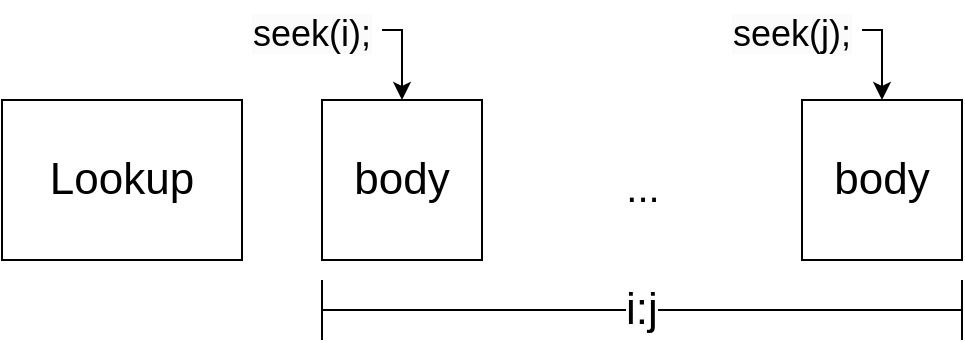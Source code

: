 <mxfile version="24.0.4" type="device" pages="8">
  <diagram name="Lookup" id="99cRSf7tibIR4LTFag5N">
    <mxGraphModel dx="1591" dy="1117" grid="1" gridSize="10" guides="1" tooltips="1" connect="1" arrows="1" fold="1" page="1" pageScale="1" pageWidth="1400" pageHeight="1400" math="0" shadow="0">
      <root>
        <mxCell id="0" />
        <mxCell id="1" parent="0" />
        <mxCell id="lY5xhKyxChRA9pRhjd0q-141" value="body" style="whiteSpace=wrap;html=1;aspect=fixed;fontSize=22;container=0;" parent="1" vertex="1">
          <mxGeometry x="240" y="80" width="80" height="80" as="geometry" />
        </mxCell>
        <mxCell id="lY5xhKyxChRA9pRhjd0q-144" value="Lookup" style="whiteSpace=wrap;html=1;fontSize=22;container=0;" parent="1" vertex="1">
          <mxGeometry x="80" y="80" width="120" height="80" as="geometry" />
        </mxCell>
        <mxCell id="osK2eFMuCYya0lGRVM3H-3" value="i:j" style="shape=crossbar;whiteSpace=wrap;html=1;rounded=1;fontSize=22;labelBackgroundColor=default;" parent="1" vertex="1">
          <mxGeometry x="240" y="170" width="320" height="30" as="geometry" />
        </mxCell>
        <mxCell id="osK2eFMuCYya0lGRVM3H-8" value="body" style="whiteSpace=wrap;html=1;aspect=fixed;fontSize=22;container=0;" parent="1" vertex="1">
          <mxGeometry x="480" y="80" width="80" height="80" as="geometry" />
        </mxCell>
        <mxCell id="osK2eFMuCYya0lGRVM3H-27" value="..." style="text;html=1;align=center;verticalAlign=middle;resizable=0;points=[];autosize=1;strokeColor=none;fillColor=none;fontSize=20;" parent="1" vertex="1">
          <mxGeometry x="380" y="103" width="40" height="40" as="geometry" />
        </mxCell>
        <mxCell id="osK2eFMuCYya0lGRVM3H-54" style="edgeStyle=orthogonalEdgeStyle;rounded=0;orthogonalLoop=1;jettySize=auto;html=1;exitX=1;exitY=0.5;exitDx=0;exitDy=0;entryX=0.5;entryY=0;entryDx=0;entryDy=0;" parent="1" source="osK2eFMuCYya0lGRVM3H-53" target="lY5xhKyxChRA9pRhjd0q-141" edge="1">
          <mxGeometry relative="1" as="geometry" />
        </mxCell>
        <mxCell id="osK2eFMuCYya0lGRVM3H-53" value="&lt;span style=&quot;color: rgb(0, 0, 0); font-family: Helvetica; font-size: 18px; font-style: normal; font-variant-ligatures: normal; font-variant-caps: normal; font-weight: 400; letter-spacing: normal; orphans: 2; text-indent: 0px; text-transform: none; widows: 2; word-spacing: 0px; -webkit-text-stroke-width: 0px; white-space: normal; background-color: rgb(251, 251, 251); text-decoration-thickness: initial; text-decoration-style: initial; text-decoration-color: initial; float: none; display: inline !important;&quot;&gt;seek(i);&lt;/span&gt;" style="text;whiteSpace=wrap;html=1;fontSize=18;align=center;" parent="1" vertex="1">
          <mxGeometry x="200" y="30" width="70" height="30" as="geometry" />
        </mxCell>
        <mxCell id="osK2eFMuCYya0lGRVM3H-56" style="edgeStyle=orthogonalEdgeStyle;rounded=0;orthogonalLoop=1;jettySize=auto;html=1;exitX=1;exitY=0.5;exitDx=0;exitDy=0;entryX=0.5;entryY=0;entryDx=0;entryDy=0;" parent="1" source="osK2eFMuCYya0lGRVM3H-55" target="osK2eFMuCYya0lGRVM3H-8" edge="1">
          <mxGeometry relative="1" as="geometry" />
        </mxCell>
        <mxCell id="osK2eFMuCYya0lGRVM3H-55" value="&lt;span style=&quot;color: rgb(0, 0, 0); font-family: Helvetica; font-size: 18px; font-style: normal; font-variant-ligatures: normal; font-variant-caps: normal; font-weight: 400; letter-spacing: normal; orphans: 2; text-indent: 0px; text-transform: none; widows: 2; word-spacing: 0px; -webkit-text-stroke-width: 0px; white-space: normal; background-color: rgb(251, 251, 251); text-decoration-thickness: initial; text-decoration-style: initial; text-decoration-color: initial; float: none; display: inline !important;&quot;&gt;seek(j);&lt;/span&gt;" style="text;whiteSpace=wrap;html=1;fontSize=18;align=center;" parent="1" vertex="1">
          <mxGeometry x="440" y="30" width="70" height="30" as="geometry" />
        </mxCell>
        <mxCell id="osK2eFMuCYya0lGRVM3H-125" style="edgeStyle=orthogonalEdgeStyle;rounded=0;orthogonalLoop=1;jettySize=auto;html=1;exitX=1;exitY=0.5;exitDx=0;exitDy=0;entryX=0.38;entryY=0;entryDx=0;entryDy=0;entryPerimeter=0;" parent="1" edge="1">
          <mxGeometry relative="1" as="geometry">
            <mxPoint x="570" y="1205" as="sourcePoint" />
          </mxGeometry>
        </mxCell>
      </root>
    </mxGraphModel>
  </diagram>
  <diagram id="ylDirh2M8qI252BCmY9j" name="Run">
    <mxGraphModel dx="2025" dy="1422" grid="1" gridSize="10" guides="1" tooltips="1" connect="1" arrows="1" fold="1" page="1" pageScale="1" pageWidth="1400" pageHeight="1400" math="0" shadow="0">
      <root>
        <mxCell id="0" />
        <mxCell id="1" parent="0" />
        <mxCell id="T9nI8R6rze_jWcYrUksr-1" value="body" style="whiteSpace=wrap;html=1;aspect=fixed;fontSize=22;container=0;" vertex="1" parent="1">
          <mxGeometry x="240" y="80" width="80" height="80" as="geometry" />
        </mxCell>
        <mxCell id="T9nI8R6rze_jWcYrUksr-2" value="Run" style="whiteSpace=wrap;html=1;fontSize=22;container=0;" vertex="1" parent="1">
          <mxGeometry x="80" y="80" width="120" height="80" as="geometry" />
        </mxCell>
        <mxCell id="T9nI8R6rze_jWcYrUksr-3" value="i:j" style="shape=crossbar;whiteSpace=wrap;html=1;rounded=1;fontSize=22;labelBackgroundColor=default;" vertex="1" parent="1">
          <mxGeometry x="240" y="170" width="320" height="30" as="geometry" />
        </mxCell>
        <mxCell id="T9nI8R6rze_jWcYrUksr-4" value="body" style="whiteSpace=wrap;html=1;aspect=fixed;fontSize=22;container=0;" vertex="1" parent="1">
          <mxGeometry x="480" y="80" width="80" height="80" as="geometry" />
        </mxCell>
        <mxCell id="T9nI8R6rze_jWcYrUksr-5" value="..." style="text;html=1;align=center;verticalAlign=middle;resizable=0;points=[];autosize=1;strokeColor=none;fillColor=none;fontSize=20;" vertex="1" parent="1">
          <mxGeometry x="380" y="103" width="40" height="40" as="geometry" />
        </mxCell>
      </root>
    </mxGraphModel>
  </diagram>
  <diagram id="ocHXH0rSCpLF63VTY8hc" name="Spike">
    <mxGraphModel dx="1114" dy="782" grid="1" gridSize="10" guides="1" tooltips="1" connect="1" arrows="1" fold="1" page="1" pageScale="1" pageWidth="1400" pageHeight="1400" math="0" shadow="0">
      <root>
        <mxCell id="0" />
        <mxCell id="1" parent="0" />
        <mxCell id="BGWu2wN3qLHHeTp1Cg-F-1" value="body" style="whiteSpace=wrap;html=1;aspect=fixed;fontSize=22;container=0;" vertex="1" parent="1">
          <mxGeometry x="240" y="80" width="80" height="80" as="geometry" />
        </mxCell>
        <mxCell id="BGWu2wN3qLHHeTp1Cg-F-2" value="Spike" style="whiteSpace=wrap;html=1;fontSize=22;container=0;" vertex="1" parent="1">
          <mxGeometry x="80" y="80" width="120" height="80" as="geometry" />
        </mxCell>
        <mxCell id="BGWu2wN3qLHHeTp1Cg-F-3" value="i:j-1" style="shape=crossbar;whiteSpace=wrap;html=1;rounded=1;fontSize=22;labelBackgroundColor=default;" vertex="1" parent="1">
          <mxGeometry x="240" y="170" width="320" height="30" as="geometry" />
        </mxCell>
        <mxCell id="BGWu2wN3qLHHeTp1Cg-F-4" value="body" style="whiteSpace=wrap;html=1;aspect=fixed;fontSize=22;container=0;" vertex="1" parent="1">
          <mxGeometry x="480" y="80" width="80" height="80" as="geometry" />
        </mxCell>
        <mxCell id="BGWu2wN3qLHHeTp1Cg-F-5" value="..." style="text;html=1;align=center;verticalAlign=middle;resizable=0;points=[];autosize=1;strokeColor=none;fillColor=none;fontSize=20;" vertex="1" parent="1">
          <mxGeometry x="380" y="103" width="40" height="40" as="geometry" />
        </mxCell>
        <mxCell id="BGWu2wN3qLHHeTp1Cg-F-6" value="tail" style="whiteSpace=wrap;html=1;aspect=fixed;fontSize=22;container=0;" vertex="1" parent="1">
          <mxGeometry x="560" y="80" width="80" height="80" as="geometry" />
        </mxCell>
        <mxCell id="BGWu2wN3qLHHeTp1Cg-F-7" value="j:j" style="shape=crossbar;whiteSpace=wrap;html=1;rounded=1;fontSize=22;labelBackgroundColor=default;" vertex="1" parent="1">
          <mxGeometry x="560" y="170" width="80" height="30" as="geometry" />
        </mxCell>
      </root>
    </mxGraphModel>
  </diagram>
  <diagram id="yCtodAs_s71iVF30l_JW" name="Sequence">
    <mxGraphModel dx="1591" dy="1117" grid="1" gridSize="10" guides="1" tooltips="1" connect="1" arrows="1" fold="1" page="1" pageScale="1" pageWidth="1400" pageHeight="1400" math="0" shadow="0">
      <root>
        <mxCell id="0" />
        <mxCell id="1" parent="0" />
        <mxCell id="4W0TxlgAJsGKnrd83rxE-1" value="Sequence" style="whiteSpace=wrap;html=1;fontSize=22;container=0;" vertex="1" parent="1">
          <mxGeometry x="80" y="80" width="120" height="80" as="geometry" />
        </mxCell>
        <mxCell id="4W0TxlgAJsGKnrd83rxE-2" value="&lt;div style=&quot;font-size: 22px;&quot;&gt;head&lt;/div&gt;" style="whiteSpace=wrap;html=1;fontSize=22;container=0;points=[[0,0,0,0,0],[0,0.25,0,0,0],[0,0.5,0,0,0],[0,0.75,0,0,0],[0,1,0,0,0],[0.25,0,0,0,0],[0.25,1,0,0,0],[0.38,0,0,0,0],[0.5,0,0,0,0],[0.5,1,0,0,0],[0.63,0,0,0,0],[0.75,0,0,0,0],[0.75,1,0,0,0],[1,0,0,0,0],[1,0.25,0,0,0],[1,0.5,0,0,0],[1,0.75,0,0,0],[1,1,0,0,0]];labelBackgroundColor=none;fillColor=#f8cecc;strokeColor=#b85450;" vertex="1" parent="1">
          <mxGeometry x="240" y="80" width="130" height="80" as="geometry" />
        </mxCell>
        <mxCell id="4W0TxlgAJsGKnrd83rxE-3" value="&lt;div style=&quot;font-size: 22px;&quot;&gt;tail&lt;/div&gt;" style="whiteSpace=wrap;html=1;fontSize=22;container=0;points=[[0,0,0,0,0],[0,0.25,0,0,0],[0,0.5,0,0,0],[0,0.75,0,0,0],[0,1,0,0,0],[0.25,0,0,0,0],[0.25,1,0,0,0],[0.38,0,0,0,0],[0.5,0,0,0,0],[0.5,1,0,0,0],[0.63,0,0,0,0],[0.75,0,0,0,0],[0.75,1,0,0,0],[1,0,0,0,0],[1,0.25,0,0,0],[1,0.5,0,0,0],[1,0.75,0,0,0],[1,1,0,0,0]];fillColor=#dae8fc;strokeColor=#6c8ebf;" vertex="1" parent="1">
          <mxGeometry x="370" y="80" width="320" height="80" as="geometry" />
        </mxCell>
      </root>
    </mxGraphModel>
  </diagram>
  <diagram id="ROtP6oh92NQK-m-jbLzz" name="Stepper">
    <mxGraphModel dx="1114" dy="782" grid="1" gridSize="10" guides="1" tooltips="1" connect="1" arrows="1" fold="1" page="1" pageScale="1" pageWidth="1400" pageHeight="1400" math="0" shadow="0">
      <root>
        <mxCell id="0" />
        <mxCell id="1" parent="0" />
        <mxCell id="qFZ-Lf4aqcOAscgPBQhG-1" value="Stepper" style="whiteSpace=wrap;html=1;fontSize=22;container=0;" vertex="1" parent="1">
          <mxGeometry x="80" y="80" width="120" height="80" as="geometry" />
        </mxCell>
        <mxCell id="qFZ-Lf4aqcOAscgPBQhG-2" value="i:j" style="shape=crossbar;whiteSpace=wrap;html=1;rounded=1;fontSize=22;labelBackgroundColor=default;" vertex="1" parent="1">
          <mxGeometry x="240" y="200" width="450" height="30" as="geometry" />
        </mxCell>
        <mxCell id="qFZ-Lf4aqcOAscgPBQhG-3" style="edgeStyle=orthogonalEdgeStyle;rounded=0;orthogonalLoop=1;jettySize=auto;html=1;exitX=0.63;exitY=0;exitDx=0;exitDy=0;exitPerimeter=0;entryX=0;entryY=0.5;entryDx=0;entryDy=0;" edge="1" parent="1" source="qFZ-Lf4aqcOAscgPBQhG-4" target="qFZ-Lf4aqcOAscgPBQhG-7">
          <mxGeometry relative="1" as="geometry" />
        </mxCell>
        <mxCell id="qFZ-Lf4aqcOAscgPBQhG-4" value="&lt;div style=&quot;font-size: 22px;&quot;&gt;body&lt;/div&gt;" style="whiteSpace=wrap;html=1;fontSize=22;container=0;points=[[0,0,0,0,0],[0,0.25,0,0,0],[0,0.5,0,0,0],[0,0.75,0,0,0],[0,1,0,0,0],[0.25,0,0,0,0],[0.25,1,0,0,0],[0.38,0,0,0,0],[0.5,0,0,0,0],[0.5,1,0,0,0],[0.63,0,0,0,0],[0.75,0,0,0,0],[0.75,1,0,0,0],[1,0,0,0,0],[1,0.25,0,0,0],[1,0.5,0,0,0],[1,0.75,0,0,0],[1,1,0,0,0]];" vertex="1" parent="1">
          <mxGeometry x="240" y="80" width="130" height="80" as="geometry" />
        </mxCell>
        <mxCell id="qFZ-Lf4aqcOAscgPBQhG-5" value="..." style="text;html=1;align=center;verticalAlign=middle;resizable=0;points=[];autosize=1;strokeColor=none;fillColor=none;fontSize=20;" vertex="1" parent="1">
          <mxGeometry x="530" y="100" width="40" height="40" as="geometry" />
        </mxCell>
        <mxCell id="qFZ-Lf4aqcOAscgPBQhG-6" value="&lt;span style=&quot;color: rgb(0, 0, 0); font-family: Helvetica; font-size: 18px; font-style: normal; font-variant-ligatures: normal; font-variant-caps: normal; font-weight: 400; letter-spacing: normal; orphans: 2; text-indent: 0px; text-transform: none; widows: 2; word-spacing: 0px; -webkit-text-stroke-width: 0px; white-space: normal; background-color: rgb(251, 251, 251); text-decoration-thickness: initial; text-decoration-style: initial; text-decoration-color: initial; float: none; display: inline !important;&quot;&gt;seek(i);&lt;/span&gt;" style="text;whiteSpace=wrap;html=1;fontSize=18;align=center;" vertex="1" parent="1">
          <mxGeometry x="210" y="30" width="70" height="30" as="geometry" />
        </mxCell>
        <mxCell id="qFZ-Lf4aqcOAscgPBQhG-7" value="&lt;span style=&quot;color: rgb(0, 0, 0); font-family: Helvetica; font-size: 18px; font-style: normal; font-variant-ligatures: normal; font-variant-caps: normal; font-weight: 400; letter-spacing: normal; orphans: 2; text-indent: 0px; text-transform: none; widows: 2; word-spacing: 0px; -webkit-text-stroke-width: 0px; white-space: normal; background-color: rgb(251, 251, 251); text-decoration-thickness: initial; text-decoration-style: initial; text-decoration-color: initial; float: none; display: inline !important;&quot;&gt;next;&lt;/span&gt;" style="text;whiteSpace=wrap;html=1;align=center;fontSize=18;" vertex="1" parent="1">
          <mxGeometry x="350" y="30" width="50" height="30" as="geometry" />
        </mxCell>
        <mxCell id="qFZ-Lf4aqcOAscgPBQhG-8" value="&lt;span style=&quot;color: rgb(0, 0, 0); font-family: Helvetica; font-size: 18px; font-style: normal; font-variant-ligatures: normal; font-variant-caps: normal; font-weight: 400; letter-spacing: normal; orphans: 2; text-indent: 0px; text-transform: none; widows: 2; word-spacing: 0px; -webkit-text-stroke-width: 0px; white-space: normal; background-color: rgb(251, 251, 251); text-decoration-thickness: initial; text-decoration-style: initial; text-decoration-color: initial; float: none; display: inline !important;&quot;&gt;next;&lt;/span&gt;" style="text;whiteSpace=wrap;html=1;align=center;fontSize=18;" vertex="1" parent="1">
          <mxGeometry x="490" y="30" width="50" height="30" as="geometry" />
        </mxCell>
        <mxCell id="qFZ-Lf4aqcOAscgPBQhG-9" style="edgeStyle=orthogonalEdgeStyle;rounded=0;orthogonalLoop=1;jettySize=auto;html=1;exitX=1;exitY=0.5;exitDx=0;exitDy=0;entryX=0.38;entryY=0;entryDx=0;entryDy=0;entryPerimeter=0;" edge="1" parent="1" source="qFZ-Lf4aqcOAscgPBQhG-6" target="qFZ-Lf4aqcOAscgPBQhG-4">
          <mxGeometry relative="1" as="geometry" />
        </mxCell>
        <mxCell id="qFZ-Lf4aqcOAscgPBQhG-10" style="edgeStyle=orthogonalEdgeStyle;rounded=0;orthogonalLoop=1;jettySize=auto;html=1;exitX=0.63;exitY=0;exitDx=0;exitDy=0;exitPerimeter=0;entryX=0;entryY=0.5;entryDx=0;entryDy=0;" edge="1" parent="1" source="qFZ-Lf4aqcOAscgPBQhG-11" target="qFZ-Lf4aqcOAscgPBQhG-8">
          <mxGeometry relative="1" as="geometry" />
        </mxCell>
        <mxCell id="qFZ-Lf4aqcOAscgPBQhG-11" value="&lt;div style=&quot;font-size: 22px;&quot;&gt;body&lt;/div&gt;" style="whiteSpace=wrap;html=1;fontSize=22;container=0;points=[[0,0,0,0,0],[0,0.25,0,0,0],[0,0.5,0,0,0],[0,0.75,0,0,0],[0,1,0,0,0],[0.25,0,0,0,0],[0.25,1,0,0,0],[0.38,0,0,0,0],[0.5,0,0,0,0],[0.5,1,0,0,0],[0.63,0,0,0,0],[0.75,0,0,0,0],[0.75,1,0,0,0],[1,0,0,0,0],[1,0.25,0,0,0],[1,0.5,0,0,0],[1,0.75,0,0,0],[1,1,0,0,0]];" vertex="1" parent="1">
          <mxGeometry x="370" y="80" width="140" height="80" as="geometry" />
        </mxCell>
        <mxCell id="qFZ-Lf4aqcOAscgPBQhG-12" value="&lt;div style=&quot;font-size: 22px;&quot;&gt;body&lt;/div&gt;" style="whiteSpace=wrap;html=1;fontSize=22;container=0;points=[[0,0,0,0,0],[0,0.25,0,0,0],[0,0.5,0,0,0],[0,0.75,0,0,0],[0,1,0,0,0],[0.25,0,0,0,0],[0.25,1,0,0,0],[0.38,0,0,0,0],[0.5,0,0,0,0],[0.5,1,0,0,0],[0.63,0,0,0,0],[0.75,0,0,0,0],[0.75,1,0,0,0],[1,0,0,0,0],[1,0.25,0,0,0],[1,0.5,0,0,0],[1,0.75,0,0,0],[1,1,0,0,0]];" vertex="1" parent="1">
          <mxGeometry x="590" y="80" width="100" height="80" as="geometry" />
        </mxCell>
        <mxCell id="qFZ-Lf4aqcOAscgPBQhG-13" style="edgeStyle=orthogonalEdgeStyle;rounded=0;orthogonalLoop=1;jettySize=auto;html=1;exitX=1;exitY=0.5;exitDx=0;exitDy=0;entryX=0.38;entryY=0;entryDx=0;entryDy=0;entryPerimeter=0;" edge="1" parent="1" source="qFZ-Lf4aqcOAscgPBQhG-7" target="qFZ-Lf4aqcOAscgPBQhG-11">
          <mxGeometry relative="1" as="geometry" />
        </mxCell>
        <mxCell id="qFZ-Lf4aqcOAscgPBQhG-14" value="&lt;span style=&quot;color: rgb(0, 0, 0); font-family: Helvetica; font-size: 18px; font-style: normal; font-variant-ligatures: normal; font-variant-caps: normal; font-weight: 400; letter-spacing: normal; orphans: 2; text-indent: 0px; text-transform: none; widows: 2; word-spacing: 0px; -webkit-text-stroke-width: 0px; white-space: normal; background-color: rgb(251, 251, 251); text-decoration-thickness: initial; text-decoration-style: initial; text-decoration-color: initial; float: none; display: inline !important;&quot;&gt;next;&lt;/span&gt;" style="text;whiteSpace=wrap;html=1;align=center;fontSize=18;" vertex="1" parent="1">
          <mxGeometry x="560" y="30" width="50" height="30" as="geometry" />
        </mxCell>
        <mxCell id="qFZ-Lf4aqcOAscgPBQhG-15" style="edgeStyle=orthogonalEdgeStyle;rounded=0;orthogonalLoop=1;jettySize=auto;html=1;exitX=1;exitY=0.5;exitDx=0;exitDy=0;entryX=0.38;entryY=0;entryDx=0;entryDy=0;entryPerimeter=0;" edge="1" parent="1" source="qFZ-Lf4aqcOAscgPBQhG-14" target="qFZ-Lf4aqcOAscgPBQhG-12">
          <mxGeometry relative="1" as="geometry" />
        </mxCell>
      </root>
    </mxGraphModel>
  </diagram>
  <diagram id="H38vU5EgWEuZ6djayppF" name="Phase">
    <mxGraphModel dx="2025" dy="1422" grid="1" gridSize="10" guides="1" tooltips="1" connect="1" arrows="1" fold="1" page="1" pageScale="1" pageWidth="1400" pageHeight="1400" math="0" shadow="0">
      <root>
        <mxCell id="0" />
        <mxCell id="1" parent="0" />
        <mxCell id="LW6mbRO_p9oHA3q-WbFZ-1" value="Phase" style="whiteSpace=wrap;html=1;fontSize=22;container=0;" vertex="1" parent="1">
          <mxGeometry x="80" y="80" width="120" height="80" as="geometry" />
        </mxCell>
        <mxCell id="LW6mbRO_p9oHA3q-WbFZ-2" value="&lt;div style=&quot;font-size: 22px;&quot;&gt;body&lt;/div&gt;" style="whiteSpace=wrap;html=1;fontSize=22;container=0;points=[[0,0,0,0,0],[0,0.25,0,0,0],[0,0.5,0,0,0],[0,0.75,0,0,0],[0,1,0,0,0],[0.25,0,0,0,0],[0.25,1,0,0,0],[0.38,0,0,0,0],[0.5,0,0,0,0],[0.5,1,0,0,0],[0.63,0,0,0,0],[0.75,0,0,0,0],[0.75,1,0,0,0],[1,0,0,0,0],[1,0.25,0,0,0],[1,0.5,0,0,0],[1,0.75,0,0,0],[1,1,0,0,0]];" vertex="1" parent="1">
          <mxGeometry x="270" y="80" width="190" height="80" as="geometry" />
        </mxCell>
        <mxCell id="LW6mbRO_p9oHA3q-WbFZ-3" value="a:b" style="shape=crossbar;whiteSpace=wrap;html=1;rounded=1;fontSize=22;labelBackgroundColor=default;" vertex="1" parent="1">
          <mxGeometry x="240" y="210" width="280" height="30" as="geometry" />
        </mxCell>
        <mxCell id="LW6mbRO_p9oHA3q-WbFZ-4" value="c:d" style="shape=crossbar;whiteSpace=wrap;html=1;rounded=1;fontSize=22;labelBackgroundColor=default;" vertex="1" parent="1">
          <mxGeometry x="270" y="170" width="190" height="30" as="geometry" />
        </mxCell>
      </root>
    </mxGraphModel>
  </diagram>
  <diagram id="LmqkfQZsjqt1y_lOoipB" name="Switch">
    <mxGraphModel dx="1591" dy="1117" grid="1" gridSize="10" guides="1" tooltips="1" connect="1" arrows="1" fold="1" page="1" pageScale="1" pageWidth="1400" pageHeight="1400" math="0" shadow="0">
      <root>
        <mxCell id="0" />
        <mxCell id="1" parent="0" />
        <mxCell id="ILd-C26Kp2ohbokFAT7o-1" value="Switch" style="whiteSpace=wrap;html=1;fontSize=22;container=0;" vertex="1" parent="1">
          <mxGeometry x="80" y="80" width="120" height="80" as="geometry" />
        </mxCell>
        <mxCell id="ILd-C26Kp2ohbokFAT7o-2" value="&lt;div style=&quot;font-size: 22px;&quot;&gt;head&lt;/div&gt;" style="whiteSpace=wrap;html=1;fontSize=22;container=0;points=[[0,0,0,0,0],[0,0.25,0,0,0],[0,0.5,0,0,0],[0,0.75,0,0,0],[0,1,0,0,0],[0.25,0,0,0,0],[0.25,1,0,0,0],[0.38,0,0,0,0],[0.5,0,0,0,0],[0.5,1,0,0,0],[0.63,0,0,0,0],[0.75,0,0,0,0],[0.75,1,0,0,0],[1,0,0,0,0],[1,0.25,0,0,0],[1,0.5,0,0,0],[1,0.75,0,0,0],[1,1,0,0,0]];labelBackgroundColor=none;fillColor=#f8cecc;strokeColor=#b85450;" vertex="1" parent="1">
          <mxGeometry x="280" y="40" width="160" height="80" as="geometry" />
        </mxCell>
        <mxCell id="ILd-C26Kp2ohbokFAT7o-3" value="&lt;div style=&quot;font-size: 22px;&quot;&gt;tail&lt;/div&gt;" style="whiteSpace=wrap;html=1;fontSize=22;container=0;points=[[0,0,0,0,0],[0,0.25,0,0,0],[0,0.5,0,0,0],[0,0.75,0,0,0],[0,1,0,0,0],[0.25,0,0,0,0],[0.25,1,0,0,0],[0.38,0,0,0,0],[0.5,0,0,0,0],[0.5,1,0,0,0],[0.63,0,0,0,0],[0.75,0,0,0,0],[0.75,1,0,0,0],[1,0,0,0,0],[1,0.25,0,0,0],[1,0.5,0,0,0],[1,0.75,0,0,0],[1,1,0,0,0]];fillColor=#dae8fc;strokeColor=#6c8ebf;" vertex="1" parent="1">
          <mxGeometry x="280" y="120" width="160" height="80" as="geometry" />
        </mxCell>
        <mxCell id="ILd-C26Kp2ohbokFAT7o-4" value="" style="shape=curlyBracket;whiteSpace=wrap;html=1;rounded=1;labelPosition=left;verticalLabelPosition=middle;align=right;verticalAlign=middle;" vertex="1" parent="1">
          <mxGeometry x="240" y="40" width="30" height="160" as="geometry" />
        </mxCell>
        <mxCell id="ILd-C26Kp2ohbokFAT7o-5" value="if cond" style="text;html=1;align=center;verticalAlign=middle;resizable=0;points=[];autosize=1;strokeColor=none;fillColor=none;fontSize=18;" vertex="1" parent="1">
          <mxGeometry x="440" y="60" width="80" height="40" as="geometry" />
        </mxCell>
        <mxCell id="ILd-C26Kp2ohbokFAT7o-6" value="otherwise" style="text;html=1;align=center;verticalAlign=middle;resizable=0;points=[];autosize=1;strokeColor=none;fillColor=none;fontSize=18;" vertex="1" parent="1">
          <mxGeometry x="440" y="140" width="100" height="40" as="geometry" />
        </mxCell>
      </root>
    </mxGraphModel>
  </diagram>
  <diagram id="qqWECY3lx-fzRtvrbXx1" name="Thunk">
    <mxGraphModel dx="2025" dy="1422" grid="1" gridSize="10" guides="1" tooltips="1" connect="1" arrows="1" fold="1" page="1" pageScale="1" pageWidth="1400" pageHeight="1400" math="0" shadow="0">
      <root>
        <mxCell id="0" />
        <mxCell id="1" parent="0" />
        <mxCell id="hZ-Yrt6m5UshuDpYijMp-1" value="Thunk" style="whiteSpace=wrap;html=1;fontSize=22;container=0;" vertex="1" parent="1">
          <mxGeometry x="80" y="80" width="120" height="80" as="geometry" />
        </mxCell>
        <mxCell id="hZ-Yrt6m5UshuDpYijMp-2" value="i:j" style="shape=crossbar;whiteSpace=wrap;html=1;rounded=1;fontSize=22;labelBackgroundColor=default;" vertex="1" parent="1">
          <mxGeometry x="290" y="170" width="190" height="30" as="geometry" />
        </mxCell>
        <mxCell id="hZ-Yrt6m5UshuDpYijMp-3" style="edgeStyle=orthogonalEdgeStyle;rounded=0;orthogonalLoop=1;jettySize=auto;html=1;exitX=0.75;exitY=0;exitDx=0;exitDy=0;exitPerimeter=0;entryX=0;entryY=0.5;entryDx=0;entryDy=0;" edge="1" parent="1" source="hZ-Yrt6m5UshuDpYijMp-4" target="hZ-Yrt6m5UshuDpYijMp-6">
          <mxGeometry relative="1" as="geometry" />
        </mxCell>
        <mxCell id="hZ-Yrt6m5UshuDpYijMp-4" value="&lt;div style=&quot;font-size: 22px;&quot;&gt;body&lt;/div&gt;" style="whiteSpace=wrap;html=1;fontSize=22;container=0;points=[[0,0,0,0,0],[0,0.25,0,0,0],[0,0.5,0,0,0],[0,0.75,0,0,0],[0,1,0,0,0],[0.25,0,0,0,0],[0.25,1,0,0,0],[0.38,0,0,0,0],[0.5,0,0,0,0],[0.5,1,0,0,0],[0.63,0,0,0,0],[0.75,0,0,0,0],[0.75,1,0,0,0],[1,0,0,0,0],[1,0.25,0,0,0],[1,0.5,0,0,0],[1,0.75,0,0,0],[1,1,0,0,0]];" vertex="1" parent="1">
          <mxGeometry x="290" y="80" width="190" height="80" as="geometry" />
        </mxCell>
        <mxCell id="hZ-Yrt6m5UshuDpYijMp-5" value="&lt;span style=&quot;color: rgb(0, 0, 0); font-family: Helvetica; font-size: 18px; font-style: normal; font-variant-ligatures: normal; font-variant-caps: normal; font-weight: 400; letter-spacing: normal; orphans: 2; text-indent: 0px; text-transform: none; widows: 2; word-spacing: 0px; -webkit-text-stroke-width: 0px; white-space: normal; background-color: rgb(251, 251, 251); text-decoration-thickness: initial; text-decoration-style: initial; text-decoration-color: initial; float: none; display: inline !important;&quot;&gt;preamble;&lt;/span&gt;" style="text;whiteSpace=wrap;html=1;fontSize=18;align=center;" vertex="1" parent="1">
          <mxGeometry x="230" y="30" width="90" height="30" as="geometry" />
        </mxCell>
        <mxCell id="hZ-Yrt6m5UshuDpYijMp-6" value="&lt;span style=&quot;color: rgb(0, 0, 0); font-family: Helvetica; font-size: 18px; font-style: normal; font-variant-ligatures: normal; font-variant-caps: normal; font-weight: 400; letter-spacing: normal; orphans: 2; text-indent: 0px; text-transform: none; widows: 2; word-spacing: 0px; -webkit-text-stroke-width: 0px; white-space: normal; background-color: rgb(251, 251, 251); text-decoration-thickness: initial; text-decoration-style: initial; text-decoration-color: initial; float: none; display: inline !important;&quot;&gt;epilogue;&lt;/span&gt;" style="text;whiteSpace=wrap;html=1;align=center;fontSize=18;" vertex="1" parent="1">
          <mxGeometry x="470" y="30" width="90" height="30" as="geometry" />
        </mxCell>
        <mxCell id="hZ-Yrt6m5UshuDpYijMp-7" style="edgeStyle=orthogonalEdgeStyle;rounded=0;orthogonalLoop=1;jettySize=auto;html=1;exitX=1;exitY=0.5;exitDx=0;exitDy=0;entryX=0.25;entryY=0;entryDx=0;entryDy=0;entryPerimeter=0;" edge="1" parent="1" source="hZ-Yrt6m5UshuDpYijMp-5" target="hZ-Yrt6m5UshuDpYijMp-4">
          <mxGeometry relative="1" as="geometry" />
        </mxCell>
      </root>
    </mxGraphModel>
  </diagram>
</mxfile>
